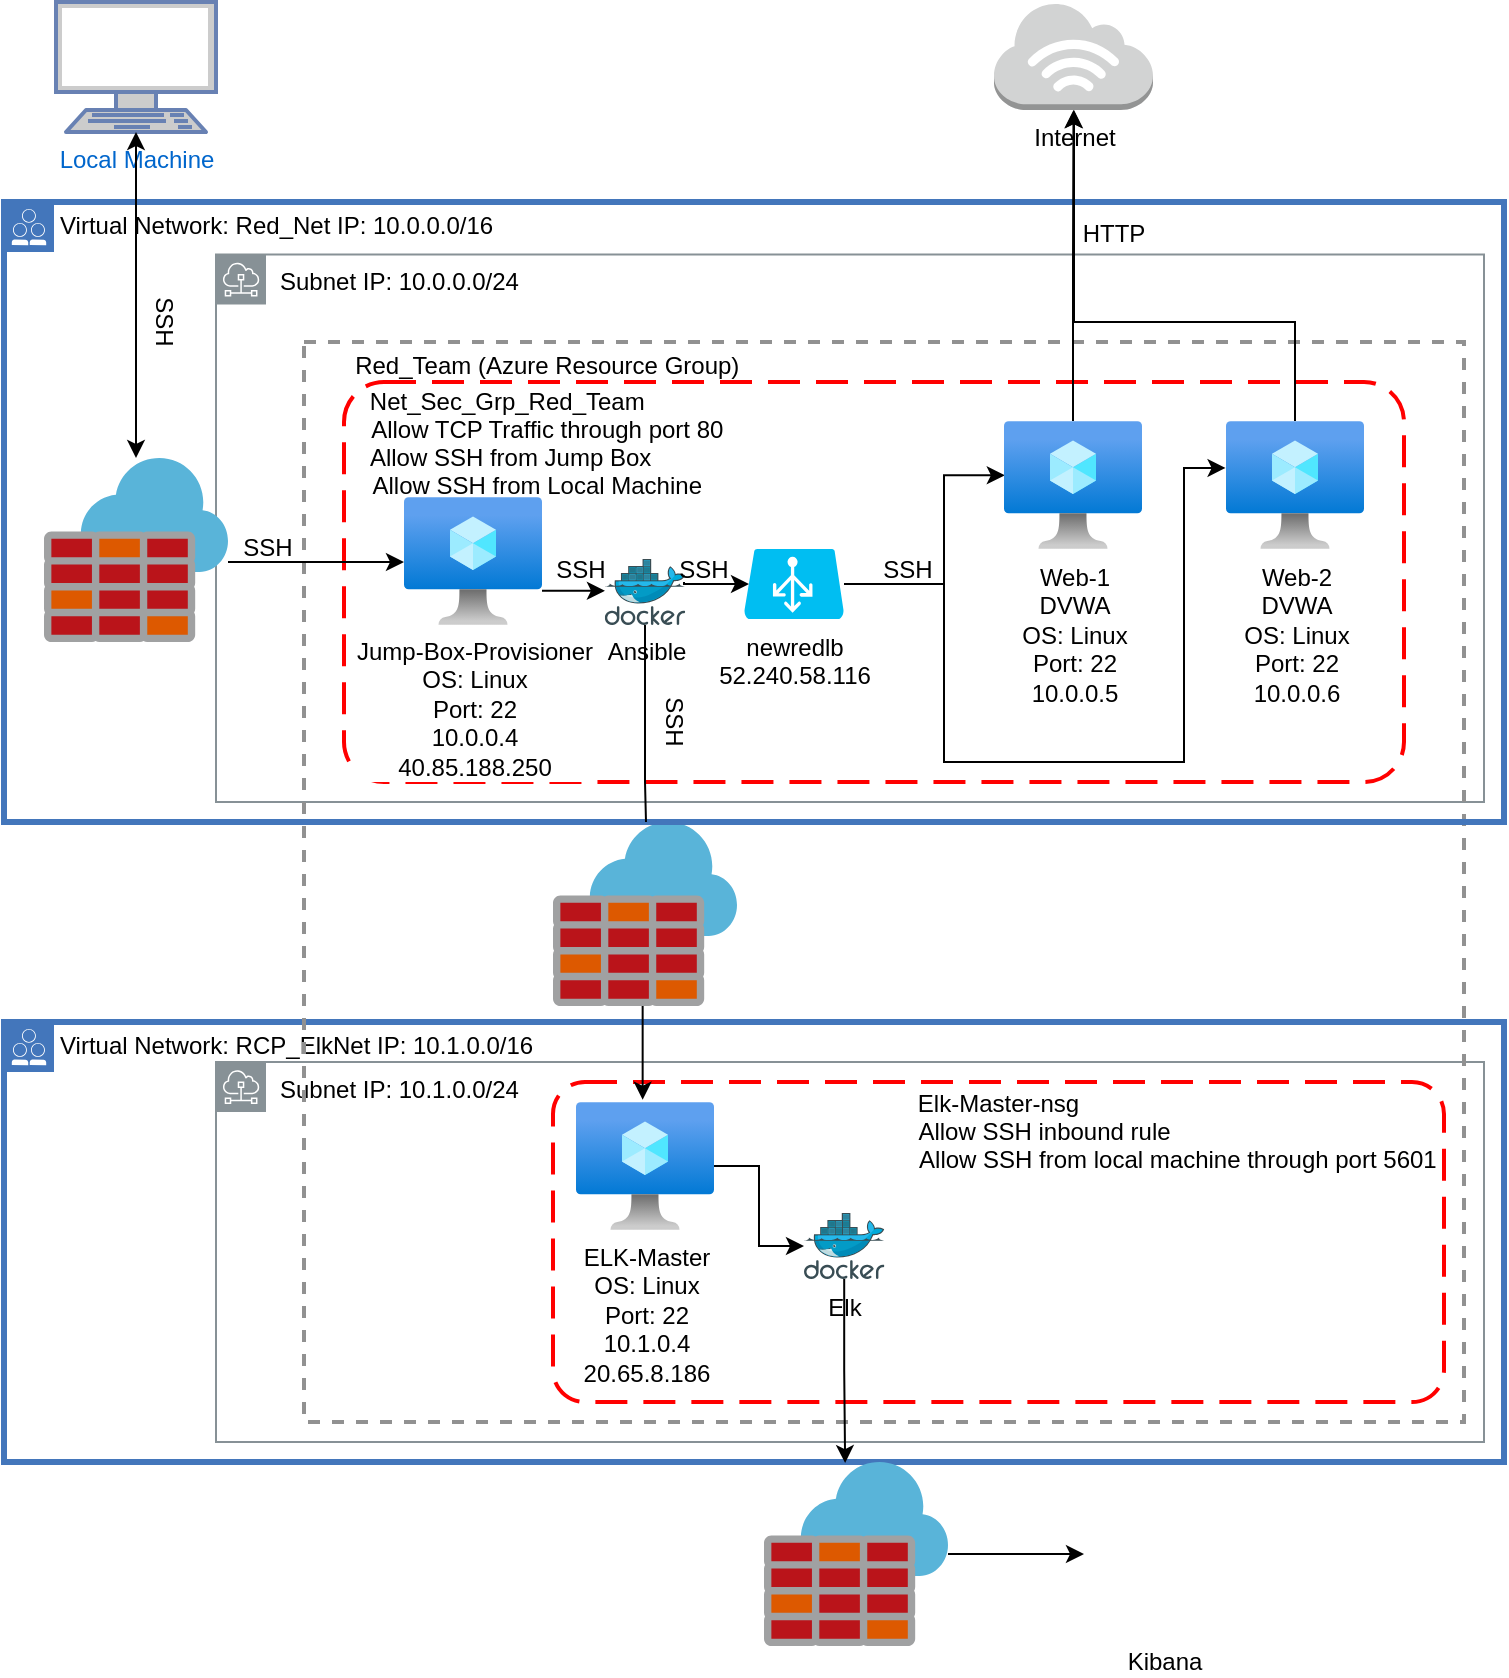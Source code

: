 <mxfile version="14.9.9" type="google"><diagram id="0PZduXAIcadXWKYzmQE5" name="Page-1"><mxGraphModel dx="829" dy="752" grid="1" gridSize="10" guides="1" tooltips="1" connect="1" arrows="1" fold="1" page="1" pageScale="1" pageWidth="850" pageHeight="1100" math="0" shadow="0"><root><mxCell id="0"/><mxCell id="1" parent="0"/><mxCell id="a1E4VhadQrjZcttlNWCQ-14" value="&lt;font color=&quot;#000000&quot;&gt;Subnet IP: 10.0.0.0/24&lt;/font&gt;" style="outlineConnect=0;gradientColor=none;html=1;whiteSpace=wrap;fontSize=12;fontStyle=0;shape=mxgraph.aws4.group;grIcon=mxgraph.aws4.group_subnet;strokeColor=#879196;fillColor=none;verticalAlign=top;align=left;spacingLeft=30;fontColor=#879196;dashed=0;" parent="1" vertex="1"><mxGeometry x="176" y="356.25" width="634" height="273.75" as="geometry"/></mxCell><mxCell id="0A43H05e9uyEVK0YUn4i-1" value="Virtual Network: RCP_ElkNet IP: 10.1.0.0/16" style="shape=mxgraph.ibm.box;prType=public;fontStyle=0;verticalAlign=top;align=left;spacingLeft=32;spacingTop=4;fillColor=none;rounded=0;whiteSpace=wrap;html=1;strokeColor=#4376BB;strokeWidth=3;dashed=0;container=1;spacing=-4;collapsible=0;expand=0;recursiveResize=0;" parent="1" vertex="1"><mxGeometry x="70" y="740" width="750" height="220" as="geometry"/></mxCell><mxCell id="0A43H05e9uyEVK0YUn4i-3" value="&lt;font color=&quot;#000000&quot;&gt;Subnet IP: 10.1.0.0/24&lt;/font&gt;" style="outlineConnect=0;gradientColor=none;html=1;whiteSpace=wrap;fontSize=12;fontStyle=0;shape=mxgraph.aws4.group;grIcon=mxgraph.aws4.group_subnet;strokeColor=#879196;fillColor=none;verticalAlign=top;align=left;spacingLeft=30;fontColor=#879196;dashed=0;" parent="1" vertex="1"><mxGeometry x="176" y="760" width="634" height="190" as="geometry"/></mxCell><mxCell id="a1E4VhadQrjZcttlNWCQ-16" value="Red_Team (Azure Resource Group)&amp;nbsp; &amp;nbsp; &amp;nbsp; &amp;nbsp; &amp;nbsp; &amp;nbsp; &amp;nbsp; &amp;nbsp; &amp;nbsp; &amp;nbsp; &amp;nbsp; &amp;nbsp; &amp;nbsp; &amp;nbsp; &amp;nbsp; &amp;nbsp; &amp;nbsp; &amp;nbsp; &amp;nbsp; &amp;nbsp; &amp;nbsp; &amp;nbsp; &amp;nbsp; &amp;nbsp; &amp;nbsp; &amp;nbsp; &amp;nbsp; &amp;nbsp; &amp;nbsp; &amp;nbsp; &amp;nbsp; &amp;nbsp; &amp;nbsp; &amp;nbsp; &amp;nbsp; &amp;nbsp; &amp;nbsp; &amp;nbsp; &amp;nbsp; &amp;nbsp; &amp;nbsp; &amp;nbsp; &amp;nbsp; &amp;nbsp; &amp;nbsp; &amp;nbsp; &amp;nbsp; &amp;nbsp; &amp;nbsp; &amp;nbsp; &amp;nbsp;" style="fontStyle=0;verticalAlign=top;align=center;spacingTop=-2;fillColor=none;rounded=0;whiteSpace=wrap;html=1;strokeColor=#919191;strokeWidth=2;dashed=1;container=1;collapsible=0;expand=0;recursiveResize=0;" parent="1" vertex="1"><mxGeometry x="220" y="400" width="580" height="540" as="geometry"/></mxCell><mxCell id="0A43H05e9uyEVK0YUn4i-6" value="Elk" style="aspect=fixed;html=1;points=[];align=center;image;fontSize=12;image=img/lib/mscae/Docker.svg;" parent="a1E4VhadQrjZcttlNWCQ-16" vertex="1"><mxGeometry x="250" y="435.51" width="40.23" height="32.99" as="geometry"/></mxCell><mxCell id="0A43H05e9uyEVK0YUn4i-14" value="" style="aspect=fixed;html=1;points=[];align=center;image;fontSize=12;image=img/lib/mscae/Azure_Firewall.svg;" parent="a1E4VhadQrjZcttlNWCQ-16" vertex="1"><mxGeometry x="124.5" y="240" width="92" height="92" as="geometry"/></mxCell><mxCell id="0A43H05e9uyEVK0YUn4i-4" value="Elk-Master-nsg&#10;              Allow SSH inbound rule&#10;                                                      Allow SSH from local machine through port 5601&#10;&#10;&#10;&#10;&#10;&#10;&#10;&#10;" style="rounded=1;arcSize=10;dashed=1;strokeColor=#ff0000;fillColor=none;gradientColor=none;dashPattern=8 4;strokeWidth=2;" parent="1" vertex="1"><mxGeometry x="344.5" y="770" width="445.5" height="160" as="geometry"/></mxCell><mxCell id="a1E4VhadQrjZcttlNWCQ-17" value="Virtual Network: Red_Net IP: 10.0.0.0/16" style="shape=mxgraph.ibm.box;prType=public;fontStyle=0;verticalAlign=top;align=left;spacingLeft=32;spacingTop=4;fillColor=none;rounded=0;whiteSpace=wrap;html=1;strokeColor=#4376BB;strokeWidth=3;dashed=0;container=1;spacing=-4;collapsible=0;expand=0;recursiveResize=0;" parent="1" vertex="1"><mxGeometry x="70" y="330" width="750" height="310" as="geometry"/></mxCell><mxCell id="a1E4VhadQrjZcttlNWCQ-35" value="SSH" style="text;html=1;strokeColor=none;fillColor=none;align=center;verticalAlign=middle;whiteSpace=wrap;rounded=0;" parent="a1E4VhadQrjZcttlNWCQ-17" vertex="1"><mxGeometry x="112" y="162.99" width="40" height="20" as="geometry"/></mxCell><mxCell id="a1E4VhadQrjZcttlNWCQ-19" value="Net_Sec_Grp_Red_Team                                                                                                              &#10;Allow TCP Traffic through port 80                                                                                                  &#10;Allow SSH from Jump Box                                                                                                             &#10;Allow SSH from Local Machine                                                                                                     &#10;&#10;&#10;&#10;&#10;&#10;&#10;&#10;&#10;&#10;" style="rounded=1;arcSize=10;dashed=1;strokeColor=#ff0000;fillColor=none;gradientColor=none;dashPattern=8 4;strokeWidth=2;" parent="1" vertex="1"><mxGeometry x="240" y="420" width="530" height="200" as="geometry"/></mxCell><mxCell id="a1E4VhadQrjZcttlNWCQ-28" value="" style="edgeStyle=orthogonalEdgeStyle;rounded=0;orthogonalLoop=1;jettySize=auto;html=1;entryX=0.002;entryY=0.482;entryDx=0;entryDy=0;entryPerimeter=0;" parent="1" source="a1E4VhadQrjZcttlNWCQ-7" target="a1E4VhadQrjZcttlNWCQ-20" edge="1"><mxGeometry relative="1" as="geometry"><Array as="points"><mxPoint x="350" y="524"/></Array><mxPoint x="360" y="492" as="targetPoint"/></mxGeometry></mxCell><mxCell id="a1E4VhadQrjZcttlNWCQ-7" value="Jump-Box-Provisioner&lt;br&gt;OS: Linux&lt;br&gt;Port: 22&lt;br&gt;10.0.0.4&lt;br&gt;40.85.188.250" style="aspect=fixed;html=1;points=[];align=center;image;fontSize=12;image=img/lib/azure2/compute/Virtual_Machine.svg;" parent="1" vertex="1"><mxGeometry x="270" y="477.49" width="69" height="64" as="geometry"/></mxCell><mxCell id="a1E4VhadQrjZcttlNWCQ-43" style="edgeStyle=orthogonalEdgeStyle;rounded=0;orthogonalLoop=1;jettySize=auto;html=1;entryX=0.5;entryY=1;entryDx=0;entryDy=0;entryPerimeter=0;" parent="1" source="a1E4VhadQrjZcttlNWCQ-9" target="nmJC96ZNLo-nEZh75Sj--1" edge="1"><mxGeometry relative="1" as="geometry"><mxPoint x="610" y="270" as="targetPoint"/><Array as="points"><mxPoint x="716" y="390"/><mxPoint x="605" y="390"/><mxPoint x="605" y="284"/></Array></mxGeometry></mxCell><mxCell id="a1E4VhadQrjZcttlNWCQ-9" value="Web-2&lt;br&gt;DVWA&lt;br&gt;OS: Linux&lt;br&gt;Port: 22&lt;br&gt;10.0.0.6" style="aspect=fixed;html=1;points=[];align=center;image;fontSize=12;image=img/lib/azure2/compute/Virtual_Machine.svg;" parent="1" vertex="1"><mxGeometry x="681" y="439.5" width="69" height="64" as="geometry"/></mxCell><mxCell id="a1E4VhadQrjZcttlNWCQ-20" value="Ansible" style="aspect=fixed;html=1;points=[];align=center;image;fontSize=12;image=img/lib/mscae/Docker.svg;" parent="1" vertex="1"><mxGeometry x="370.39" y="508.5" width="40.23" height="32.99" as="geometry"/></mxCell><mxCell id="0A43H05e9uyEVK0YUn4i-23" value="" style="edgeStyle=orthogonalEdgeStyle;rounded=0;orthogonalLoop=1;jettySize=auto;html=1;entryX=-0.003;entryY=0.367;entryDx=0;entryDy=0;entryPerimeter=0;" parent="1" source="a1E4VhadQrjZcttlNWCQ-10" target="a1E4VhadQrjZcttlNWCQ-9" edge="1"><mxGeometry relative="1" as="geometry"><Array as="points"><mxPoint x="540" y="521"/><mxPoint x="540" y="610"/><mxPoint x="660" y="610"/><mxPoint x="660" y="463"/></Array></mxGeometry></mxCell><mxCell id="0A43H05e9uyEVK0YUn4i-24" style="edgeStyle=orthogonalEdgeStyle;rounded=0;orthogonalLoop=1;jettySize=auto;html=1;entryX=0.006;entryY=0.424;entryDx=0;entryDy=0;entryPerimeter=0;" parent="1" source="a1E4VhadQrjZcttlNWCQ-10" target="a1E4VhadQrjZcttlNWCQ-8" edge="1"><mxGeometry relative="1" as="geometry"><Array as="points"><mxPoint x="540" y="521"/><mxPoint x="540" y="467"/></Array></mxGeometry></mxCell><mxCell id="a1E4VhadQrjZcttlNWCQ-10" value="newredlb&lt;br&gt;52.240.58.116" style="verticalLabelPosition=bottom;html=1;verticalAlign=top;align=center;strokeColor=none;fillColor=#00BEF2;shape=mxgraph.azure.azure_load_balancer;" parent="1" vertex="1"><mxGeometry x="440" y="503.5" width="50" height="35" as="geometry"/></mxCell><mxCell id="a1E4VhadQrjZcttlNWCQ-27" value="" style="edgeStyle=orthogonalEdgeStyle;rounded=0;orthogonalLoop=1;jettySize=auto;html=1;" parent="1" source="a1E4VhadQrjZcttlNWCQ-26" target="a1E4VhadQrjZcttlNWCQ-7" edge="1"><mxGeometry relative="1" as="geometry"><mxPoint x="270" y="492" as="targetPoint"/><Array as="points"><mxPoint x="260" y="510"/><mxPoint x="260" y="510"/></Array></mxGeometry></mxCell><mxCell id="a1E4VhadQrjZcttlNWCQ-26" value="" style="aspect=fixed;html=1;points=[];align=center;image;fontSize=12;image=img/lib/mscae/Azure_Firewall.svg;" parent="1" vertex="1"><mxGeometry x="90" y="458" width="92" height="92" as="geometry"/></mxCell><mxCell id="a1E4VhadQrjZcttlNWCQ-33" value="Local Machine" style="fontColor=#0066CC;verticalAlign=top;verticalLabelPosition=bottom;labelPosition=center;align=center;html=1;outlineConnect=0;fillColor=#CCCCCC;strokeColor=#6881B3;gradientColor=none;gradientDirection=north;strokeWidth=2;shape=mxgraph.networks.terminal;" parent="1" vertex="1"><mxGeometry x="96" y="230" width="80" height="65" as="geometry"/></mxCell><mxCell id="a1E4VhadQrjZcttlNWCQ-36" value="SSH" style="text;html=1;strokeColor=none;fillColor=none;align=center;verticalAlign=middle;whiteSpace=wrap;rounded=0;rotation=90;" parent="1" vertex="1"><mxGeometry x="130" y="380" width="40" height="20" as="geometry"/></mxCell><mxCell id="a1E4VhadQrjZcttlNWCQ-37" value="SSH" style="text;html=1;strokeColor=none;fillColor=none;align=center;verticalAlign=middle;whiteSpace=wrap;rounded=0;" parent="1" vertex="1"><mxGeometry x="339" y="503.5" width="39" height="20" as="geometry"/></mxCell><mxCell id="a1E4VhadQrjZcttlNWCQ-42" value="" style="edgeStyle=orthogonalEdgeStyle;rounded=0;orthogonalLoop=1;jettySize=auto;html=1;" parent="1" source="a1E4VhadQrjZcttlNWCQ-8" target="nmJC96ZNLo-nEZh75Sj--1" edge="1"><mxGeometry relative="1" as="geometry"><mxPoint x="610" y="270" as="targetPoint"/><Array as="points"/></mxGeometry></mxCell><mxCell id="a1E4VhadQrjZcttlNWCQ-8" value="Web-1&lt;br&gt;DVWA&lt;br&gt;OS: Linux&lt;br&gt;Port: 22&lt;br&gt;10.0.0.5" style="aspect=fixed;html=1;points=[];align=center;image;fontSize=12;image=img/lib/azure2/compute/Virtual_Machine.svg;" parent="1" vertex="1"><mxGeometry x="570" y="439.5" width="69" height="64" as="geometry"/></mxCell><mxCell id="a1E4VhadQrjZcttlNWCQ-44" value="" style="endArrow=classic;startArrow=classic;html=1;entryX=0.5;entryY=1;entryDx=0;entryDy=0;entryPerimeter=0;" parent="1" source="a1E4VhadQrjZcttlNWCQ-26" target="a1E4VhadQrjZcttlNWCQ-33" edge="1"><mxGeometry width="50" height="50" relative="1" as="geometry"><mxPoint x="190" y="370" as="sourcePoint"/><mxPoint x="240" y="320" as="targetPoint"/></mxGeometry></mxCell><mxCell id="a1E4VhadQrjZcttlNWCQ-45" value="SSH" style="text;html=1;strokeColor=none;fillColor=none;align=center;verticalAlign=middle;whiteSpace=wrap;rounded=0;" parent="1" vertex="1"><mxGeometry x="502" y="503.5" width="40" height="20" as="geometry"/></mxCell><mxCell id="a1E4VhadQrjZcttlNWCQ-46" value="HTTP" style="text;html=1;strokeColor=none;fillColor=none;align=center;verticalAlign=middle;whiteSpace=wrap;rounded=0;" parent="1" vertex="1"><mxGeometry x="604.5" y="336.25" width="40" height="20" as="geometry"/></mxCell><mxCell id="0A43H05e9uyEVK0YUn4i-11" value="" style="edgeStyle=orthogonalEdgeStyle;rounded=0;orthogonalLoop=1;jettySize=auto;html=1;" parent="1" source="0A43H05e9uyEVK0YUn4i-5" target="0A43H05e9uyEVK0YUn4i-6" edge="1"><mxGeometry relative="1" as="geometry"/></mxCell><mxCell id="0A43H05e9uyEVK0YUn4i-5" value="ELK-Master&lt;br&gt;OS: Linux&lt;br&gt;Port: 22&lt;br&gt;10.1.0.4&lt;br&gt;20.65.8.186" style="aspect=fixed;html=1;points=[];align=center;image;fontSize=12;image=img/lib/azure2/compute/Virtual_Machine.svg;" parent="1" vertex="1"><mxGeometry x="356" y="780" width="69" height="64" as="geometry"/></mxCell><mxCell id="0A43H05e9uyEVK0YUn4i-7" value="" style="edgeStyle=orthogonalEdgeStyle;rounded=0;orthogonalLoop=1;jettySize=auto;html=1;entryX=0.05;entryY=0.5;entryDx=0;entryDy=0;entryPerimeter=0;" parent="1" target="a1E4VhadQrjZcttlNWCQ-10" edge="1"><mxGeometry relative="1" as="geometry"><Array as="points"><mxPoint x="410" y="521"/></Array><mxPoint x="410" y="520" as="sourcePoint"/><mxPoint x="441.31" y="491.951" as="targetPoint"/></mxGeometry></mxCell><mxCell id="0A43H05e9uyEVK0YUn4i-8" value="SSH" style="text;html=1;strokeColor=none;fillColor=none;align=center;verticalAlign=middle;whiteSpace=wrap;rounded=0;" parent="1" vertex="1"><mxGeometry x="400" y="503.5" width="40" height="20" as="geometry"/></mxCell><mxCell id="0A43H05e9uyEVK0YUn4i-9" value="" style="edgeStyle=orthogonalEdgeStyle;rounded=0;orthogonalLoop=1;jettySize=auto;html=1;startArrow=none;entryX=0.483;entryY=-0.018;entryDx=0;entryDy=0;entryPerimeter=0;" parent="1" source="0A43H05e9uyEVK0YUn4i-14" target="0A43H05e9uyEVK0YUn4i-5" edge="1"><mxGeometry relative="1" as="geometry"><mxPoint x="391" y="760" as="targetPoint"/><Array as="points"><mxPoint x="389" y="720"/><mxPoint x="389" y="720"/></Array><mxPoint x="392" y="540" as="sourcePoint"/></mxGeometry></mxCell><mxCell id="0A43H05e9uyEVK0YUn4i-15" value="" style="edgeStyle=orthogonalEdgeStyle;rounded=0;orthogonalLoop=1;jettySize=auto;html=1;startArrow=none;endArrow=none;" parent="1" source="a1E4VhadQrjZcttlNWCQ-20" target="0A43H05e9uyEVK0YUn4i-14" edge="1"><mxGeometry relative="1" as="geometry"><mxPoint x="389.327" y="778.848" as="targetPoint"/><Array as="points"><mxPoint x="390" y="620"/><mxPoint x="391" y="620"/></Array><mxPoint x="389" y="509.5" as="sourcePoint"/></mxGeometry></mxCell><mxCell id="0A43H05e9uyEVK0YUn4i-17" value="" style="edgeStyle=orthogonalEdgeStyle;rounded=0;orthogonalLoop=1;jettySize=auto;html=1;entryX=0.441;entryY=0.006;entryDx=0;entryDy=0;entryPerimeter=0;" parent="1" source="0A43H05e9uyEVK0YUn4i-6" target="0A43H05e9uyEVK0YUn4i-18" edge="1"><mxGeometry relative="1" as="geometry"><mxPoint x="490" y="970" as="targetPoint"/></mxGeometry></mxCell><mxCell id="0A43H05e9uyEVK0YUn4i-19" value="" style="edgeStyle=orthogonalEdgeStyle;rounded=0;orthogonalLoop=1;jettySize=auto;html=1;entryX=0;entryY=0.5;entryDx=0;entryDy=0;" parent="1" source="0A43H05e9uyEVK0YUn4i-18" target="0A43H05e9uyEVK0YUn4i-20" edge="1"><mxGeometry relative="1" as="geometry"><mxPoint x="600.005" y="1030" as="targetPoint"/></mxGeometry></mxCell><mxCell id="0A43H05e9uyEVK0YUn4i-18" value="" style="aspect=fixed;html=1;points=[];align=center;image;fontSize=12;image=img/lib/mscae/Azure_Firewall.svg;" parent="1" vertex="1"><mxGeometry x="450" y="960" width="92" height="92" as="geometry"/></mxCell><mxCell id="0A43H05e9uyEVK0YUn4i-20" value="Kibana" style="shape=image;html=1;verticalAlign=top;verticalLabelPosition=bottom;labelBackgroundColor=#ffffff;imageAspect=0;aspect=fixed;image=https://cdn4.iconfinder.com/data/icons/logos-brands-5/24/kibana-128.png" parent="1" vertex="1"><mxGeometry x="610" y="966" width="80" height="80" as="geometry"/></mxCell><mxCell id="0A43H05e9uyEVK0YUn4i-26" value="SSH" style="text;html=1;strokeColor=none;fillColor=none;align=center;verticalAlign=middle;whiteSpace=wrap;rounded=0;rotation=90;" parent="1" vertex="1"><mxGeometry x="385" y="580" width="40" height="20" as="geometry"/></mxCell><mxCell id="nmJC96ZNLo-nEZh75Sj--1" value="Internet" style="outlineConnect=0;dashed=0;verticalLabelPosition=bottom;verticalAlign=top;align=center;html=1;shape=mxgraph.aws3.internet_3;fillColor=#D2D3D3;gradientColor=none;" vertex="1" parent="1"><mxGeometry x="565" y="230" width="79.5" height="54" as="geometry"/></mxCell></root></mxGraphModel></diagram></mxfile>